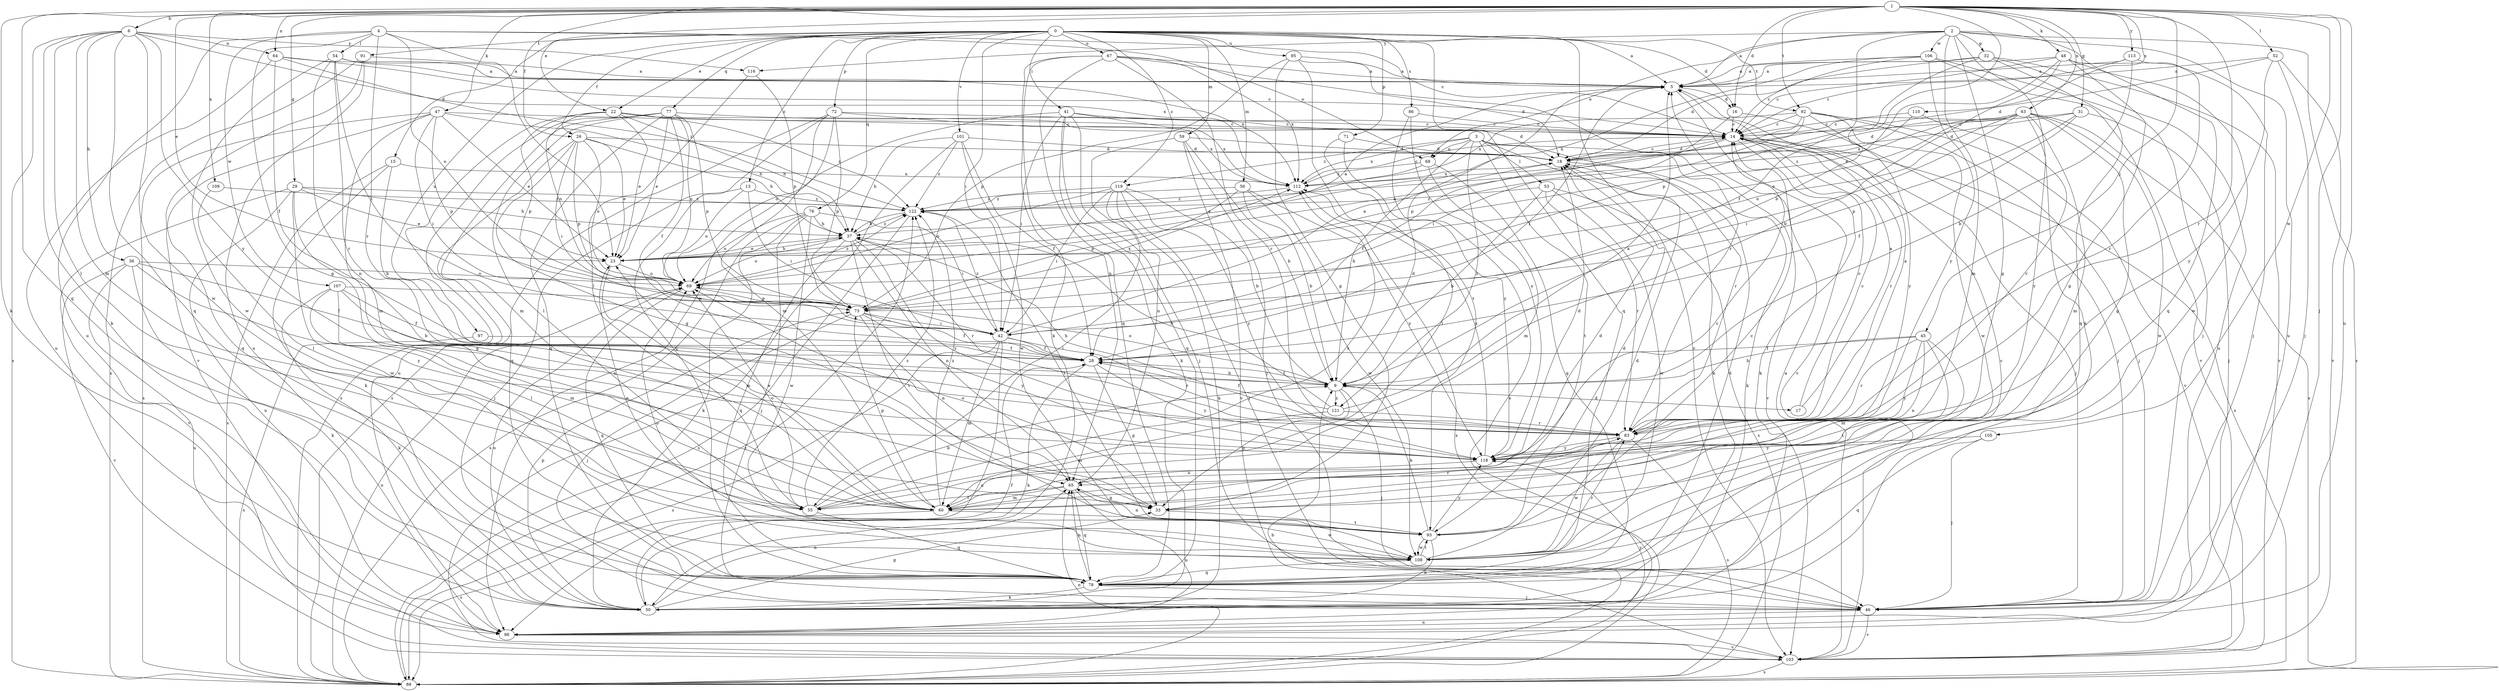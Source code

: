strict digraph  {
0;
1;
2;
3;
4;
5;
6;
9;
13;
14;
15;
16;
17;
18;
22;
23;
26;
28;
29;
31;
32;
33;
36;
37;
41;
42;
45;
46;
47;
48;
50;
52;
53;
54;
55;
56;
59;
60;
63;
64;
65;
67;
68;
69;
71;
72;
73;
76;
77;
78;
83;
86;
88;
91;
92;
93;
95;
97;
98;
101;
103;
105;
106;
107;
108;
109;
110;
112;
113;
116;
118;
119;
121;
122;
0 -> 5  [label=a];
0 -> 13  [label=c];
0 -> 15  [label=d];
0 -> 16  [label=d];
0 -> 22  [label=e];
0 -> 26  [label=f];
0 -> 41  [label=i];
0 -> 42  [label=i];
0 -> 56  [label=m];
0 -> 59  [label=m];
0 -> 67  [label=o];
0 -> 71  [label=p];
0 -> 72  [label=p];
0 -> 76  [label=q];
0 -> 77  [label=q];
0 -> 78  [label=q];
0 -> 86  [label=s];
0 -> 91  [label=t];
0 -> 92  [label=t];
0 -> 95  [label=u];
0 -> 97  [label=u];
0 -> 101  [label=v];
0 -> 103  [label=v];
0 -> 119  [label=z];
1 -> 6  [label=b];
1 -> 9  [label=b];
1 -> 16  [label=d];
1 -> 22  [label=e];
1 -> 23  [label=e];
1 -> 26  [label=f];
1 -> 29  [label=g];
1 -> 31  [label=g];
1 -> 45  [label=j];
1 -> 46  [label=j];
1 -> 47  [label=k];
1 -> 48  [label=k];
1 -> 50  [label=k];
1 -> 52  [label=l];
1 -> 63  [label=n];
1 -> 64  [label=n];
1 -> 78  [label=q];
1 -> 83  [label=r];
1 -> 92  [label=t];
1 -> 98  [label=u];
1 -> 105  [label=w];
1 -> 109  [label=x];
1 -> 110  [label=x];
1 -> 113  [label=y];
2 -> 5  [label=a];
2 -> 28  [label=f];
2 -> 32  [label=g];
2 -> 33  [label=g];
2 -> 50  [label=k];
2 -> 60  [label=m];
2 -> 68  [label=o];
2 -> 78  [label=q];
2 -> 88  [label=s];
2 -> 98  [label=u];
2 -> 106  [label=w];
2 -> 116  [label=y];
3 -> 9  [label=b];
3 -> 50  [label=k];
3 -> 53  [label=l];
3 -> 68  [label=o];
3 -> 83  [label=r];
3 -> 93  [label=t];
3 -> 103  [label=v];
3 -> 112  [label=x];
3 -> 119  [label=z];
3 -> 121  [label=z];
4 -> 14  [label=c];
4 -> 23  [label=e];
4 -> 33  [label=g];
4 -> 54  [label=l];
4 -> 68  [label=o];
4 -> 69  [label=o];
4 -> 83  [label=r];
4 -> 98  [label=u];
4 -> 107  [label=w];
5 -> 16  [label=d];
5 -> 28  [label=f];
5 -> 103  [label=v];
6 -> 36  [label=h];
6 -> 50  [label=k];
6 -> 55  [label=l];
6 -> 60  [label=m];
6 -> 64  [label=n];
6 -> 78  [label=q];
6 -> 88  [label=s];
6 -> 108  [label=w];
6 -> 112  [label=x];
6 -> 116  [label=y];
6 -> 118  [label=y];
9 -> 17  [label=d];
9 -> 18  [label=d];
9 -> 28  [label=f];
9 -> 33  [label=g];
9 -> 46  [label=j];
9 -> 69  [label=o];
9 -> 121  [label=z];
13 -> 42  [label=i];
13 -> 46  [label=j];
13 -> 69  [label=o];
13 -> 122  [label=z];
14 -> 18  [label=d];
14 -> 28  [label=f];
14 -> 46  [label=j];
14 -> 50  [label=k];
14 -> 83  [label=r];
14 -> 88  [label=s];
15 -> 9  [label=b];
15 -> 50  [label=k];
15 -> 88  [label=s];
15 -> 112  [label=x];
16 -> 14  [label=c];
16 -> 42  [label=i];
16 -> 46  [label=j];
17 -> 5  [label=a];
17 -> 14  [label=c];
18 -> 14  [label=c];
18 -> 50  [label=k];
18 -> 112  [label=x];
22 -> 14  [label=c];
22 -> 18  [label=d];
22 -> 23  [label=e];
22 -> 37  [label=h];
22 -> 69  [label=o];
22 -> 73  [label=p];
22 -> 98  [label=u];
22 -> 122  [label=z];
23 -> 5  [label=a];
23 -> 37  [label=h];
23 -> 60  [label=m];
23 -> 69  [label=o];
26 -> 18  [label=d];
26 -> 23  [label=e];
26 -> 33  [label=g];
26 -> 37  [label=h];
26 -> 42  [label=i];
26 -> 69  [label=o];
26 -> 73  [label=p];
26 -> 78  [label=q];
28 -> 9  [label=b];
28 -> 33  [label=g];
28 -> 50  [label=k];
28 -> 118  [label=y];
29 -> 23  [label=e];
29 -> 33  [label=g];
29 -> 37  [label=h];
29 -> 98  [label=u];
29 -> 103  [label=v];
29 -> 108  [label=w];
29 -> 122  [label=z];
31 -> 14  [label=c];
31 -> 18  [label=d];
31 -> 28  [label=f];
31 -> 46  [label=j];
31 -> 73  [label=p];
32 -> 5  [label=a];
32 -> 18  [label=d];
32 -> 73  [label=p];
32 -> 78  [label=q];
32 -> 98  [label=u];
32 -> 103  [label=v];
33 -> 69  [label=o];
33 -> 93  [label=t];
36 -> 28  [label=f];
36 -> 50  [label=k];
36 -> 69  [label=o];
36 -> 98  [label=u];
36 -> 103  [label=v];
36 -> 118  [label=y];
37 -> 23  [label=e];
37 -> 65  [label=n];
37 -> 69  [label=o];
37 -> 78  [label=q];
37 -> 83  [label=r];
37 -> 93  [label=t];
37 -> 118  [label=y];
37 -> 122  [label=z];
41 -> 14  [label=c];
41 -> 42  [label=i];
41 -> 46  [label=j];
41 -> 50  [label=k];
41 -> 69  [label=o];
41 -> 78  [label=q];
41 -> 112  [label=x];
42 -> 5  [label=a];
42 -> 28  [label=f];
42 -> 60  [label=m];
42 -> 83  [label=r];
42 -> 88  [label=s];
42 -> 98  [label=u];
42 -> 122  [label=z];
45 -> 9  [label=b];
45 -> 28  [label=f];
45 -> 60  [label=m];
45 -> 65  [label=n];
45 -> 83  [label=r];
45 -> 93  [label=t];
45 -> 118  [label=y];
46 -> 98  [label=u];
46 -> 103  [label=v];
47 -> 14  [label=c];
47 -> 23  [label=e];
47 -> 37  [label=h];
47 -> 42  [label=i];
47 -> 60  [label=m];
47 -> 73  [label=p];
47 -> 78  [label=q];
47 -> 88  [label=s];
48 -> 5  [label=a];
48 -> 9  [label=b];
48 -> 14  [label=c];
48 -> 23  [label=e];
48 -> 33  [label=g];
48 -> 46  [label=j];
48 -> 108  [label=w];
50 -> 28  [label=f];
50 -> 33  [label=g];
50 -> 65  [label=n];
50 -> 69  [label=o];
50 -> 73  [label=p];
52 -> 5  [label=a];
52 -> 18  [label=d];
52 -> 46  [label=j];
52 -> 103  [label=v];
52 -> 118  [label=y];
53 -> 9  [label=b];
53 -> 83  [label=r];
53 -> 88  [label=s];
53 -> 108  [label=w];
53 -> 122  [label=z];
54 -> 5  [label=a];
54 -> 42  [label=i];
54 -> 65  [label=n];
54 -> 83  [label=r];
54 -> 108  [label=w];
54 -> 112  [label=x];
55 -> 9  [label=b];
55 -> 14  [label=c];
55 -> 69  [label=o];
55 -> 78  [label=q];
55 -> 112  [label=x];
55 -> 122  [label=z];
56 -> 9  [label=b];
56 -> 73  [label=p];
56 -> 108  [label=w];
56 -> 118  [label=y];
56 -> 122  [label=z];
59 -> 9  [label=b];
59 -> 18  [label=d];
59 -> 46  [label=j];
59 -> 65  [label=n];
59 -> 103  [label=v];
60 -> 18  [label=d];
60 -> 23  [label=e];
60 -> 73  [label=p];
60 -> 83  [label=r];
60 -> 88  [label=s];
60 -> 108  [label=w];
60 -> 122  [label=z];
63 -> 14  [label=c];
63 -> 18  [label=d];
63 -> 23  [label=e];
63 -> 33  [label=g];
63 -> 42  [label=i];
63 -> 60  [label=m];
63 -> 69  [label=o];
63 -> 88  [label=s];
63 -> 108  [label=w];
63 -> 118  [label=y];
63 -> 122  [label=z];
64 -> 5  [label=a];
64 -> 14  [label=c];
64 -> 28  [label=f];
64 -> 98  [label=u];
64 -> 122  [label=z];
65 -> 33  [label=g];
65 -> 55  [label=l];
65 -> 60  [label=m];
65 -> 78  [label=q];
65 -> 98  [label=u];
67 -> 5  [label=a];
67 -> 18  [label=d];
67 -> 50  [label=k];
67 -> 65  [label=n];
67 -> 78  [label=q];
67 -> 83  [label=r];
67 -> 112  [label=x];
68 -> 23  [label=e];
68 -> 60  [label=m];
68 -> 78  [label=q];
68 -> 112  [label=x];
69 -> 73  [label=p];
69 -> 78  [label=q];
69 -> 122  [label=z];
71 -> 18  [label=d];
71 -> 55  [label=l];
71 -> 118  [label=y];
72 -> 14  [label=c];
72 -> 60  [label=m];
72 -> 73  [label=p];
72 -> 78  [label=q];
72 -> 88  [label=s];
72 -> 98  [label=u];
72 -> 112  [label=x];
73 -> 28  [label=f];
73 -> 42  [label=i];
73 -> 46  [label=j];
73 -> 65  [label=n];
73 -> 112  [label=x];
73 -> 118  [label=y];
76 -> 37  [label=h];
76 -> 42  [label=i];
76 -> 46  [label=j];
76 -> 50  [label=k];
76 -> 69  [label=o];
76 -> 88  [label=s];
76 -> 108  [label=w];
77 -> 14  [label=c];
77 -> 23  [label=e];
77 -> 28  [label=f];
77 -> 55  [label=l];
77 -> 60  [label=m];
77 -> 69  [label=o];
77 -> 73  [label=p];
77 -> 78  [label=q];
77 -> 88  [label=s];
78 -> 14  [label=c];
78 -> 18  [label=d];
78 -> 46  [label=j];
78 -> 50  [label=k];
78 -> 65  [label=n];
83 -> 5  [label=a];
83 -> 14  [label=c];
83 -> 37  [label=h];
83 -> 88  [label=s];
83 -> 108  [label=w];
83 -> 118  [label=y];
86 -> 14  [label=c];
86 -> 88  [label=s];
86 -> 118  [label=y];
88 -> 9  [label=b];
88 -> 65  [label=n];
88 -> 69  [label=o];
88 -> 112  [label=x];
88 -> 122  [label=z];
91 -> 5  [label=a];
91 -> 88  [label=s];
91 -> 98  [label=u];
91 -> 103  [label=v];
92 -> 14  [label=c];
92 -> 46  [label=j];
92 -> 69  [label=o];
92 -> 73  [label=p];
92 -> 103  [label=v];
92 -> 108  [label=w];
92 -> 112  [label=x];
92 -> 118  [label=y];
93 -> 9  [label=b];
93 -> 14  [label=c];
93 -> 18  [label=d];
93 -> 23  [label=e];
93 -> 50  [label=k];
93 -> 65  [label=n];
93 -> 108  [label=w];
93 -> 118  [label=y];
95 -> 5  [label=a];
95 -> 33  [label=g];
95 -> 73  [label=p];
95 -> 83  [label=r];
95 -> 93  [label=t];
97 -> 28  [label=f];
97 -> 88  [label=s];
98 -> 103  [label=v];
98 -> 118  [label=y];
101 -> 18  [label=d];
101 -> 28  [label=f];
101 -> 37  [label=h];
101 -> 103  [label=v];
101 -> 108  [label=w];
101 -> 122  [label=z];
103 -> 5  [label=a];
103 -> 88  [label=s];
105 -> 46  [label=j];
105 -> 78  [label=q];
105 -> 118  [label=y];
106 -> 5  [label=a];
106 -> 14  [label=c];
106 -> 37  [label=h];
106 -> 46  [label=j];
106 -> 103  [label=v];
106 -> 118  [label=y];
107 -> 9  [label=b];
107 -> 28  [label=f];
107 -> 50  [label=k];
107 -> 55  [label=l];
107 -> 60  [label=m];
107 -> 73  [label=p];
108 -> 18  [label=d];
108 -> 69  [label=o];
108 -> 78  [label=q];
108 -> 83  [label=r];
108 -> 93  [label=t];
109 -> 55  [label=l];
109 -> 122  [label=z];
110 -> 14  [label=c];
110 -> 83  [label=r];
110 -> 112  [label=x];
112 -> 14  [label=c];
112 -> 122  [label=z];
113 -> 5  [label=a];
113 -> 9  [label=b];
113 -> 14  [label=c];
113 -> 83  [label=r];
116 -> 55  [label=l];
116 -> 73  [label=p];
118 -> 18  [label=d];
118 -> 65  [label=n];
118 -> 112  [label=x];
119 -> 9  [label=b];
119 -> 42  [label=i];
119 -> 46  [label=j];
119 -> 50  [label=k];
119 -> 55  [label=l];
119 -> 69  [label=o];
119 -> 118  [label=y];
119 -> 122  [label=z];
121 -> 5  [label=a];
121 -> 28  [label=f];
121 -> 37  [label=h];
121 -> 60  [label=m];
121 -> 83  [label=r];
122 -> 37  [label=h];
122 -> 88  [label=s];
122 -> 93  [label=t];
}
